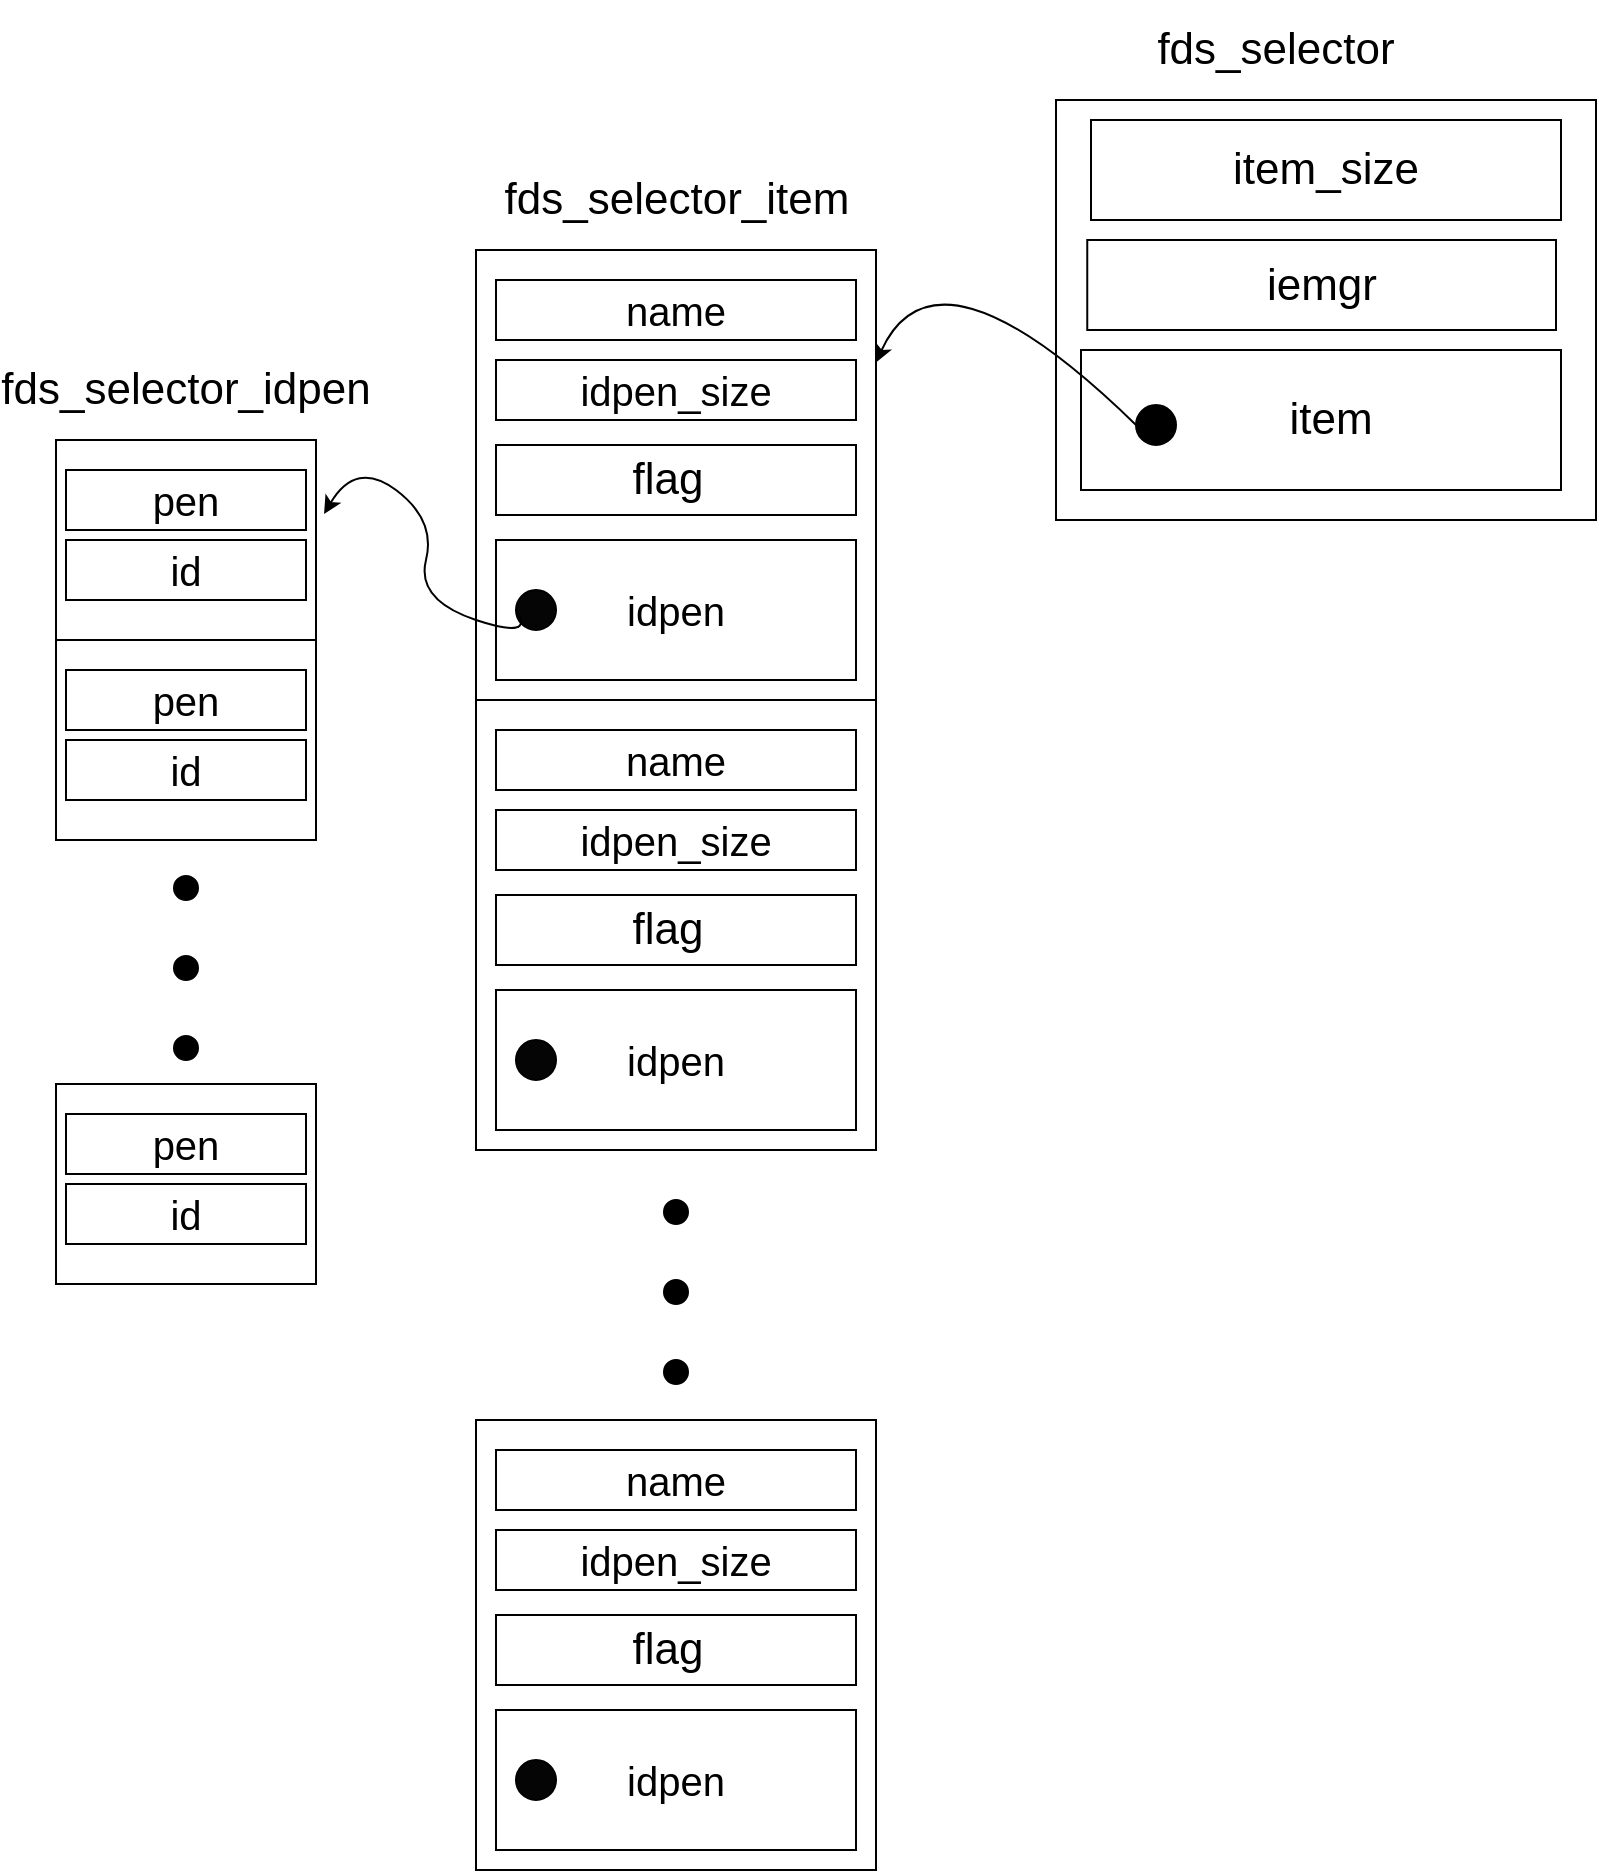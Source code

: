 <mxfile version="24.4.9" type="device">
  <diagram name="Page-1" id="6MisdiE591be4nH8-Z_b">
    <mxGraphModel dx="1914" dy="1142" grid="1" gridSize="10" guides="1" tooltips="1" connect="1" arrows="1" fold="1" page="1" pageScale="1" pageWidth="850" pageHeight="1100" math="0" shadow="0">
      <root>
        <mxCell id="0" />
        <mxCell id="1" parent="0" />
        <mxCell id="Lg3jNKxZTNO3hxB_RX_t-4" value="" style="rounded=0;whiteSpace=wrap;html=1;" parent="1" vertex="1">
          <mxGeometry x="540" y="180" width="270" height="210" as="geometry" />
        </mxCell>
        <mxCell id="Lg3jNKxZTNO3hxB_RX_t-5" value="&lt;font style=&quot;font-size: 22px;&quot;&gt;fds_selector&lt;br&gt;&lt;/font&gt;" style="text;html=1;align=center;verticalAlign=middle;whiteSpace=wrap;rounded=0;" parent="1" vertex="1">
          <mxGeometry x="545" y="130" width="210" height="50" as="geometry" />
        </mxCell>
        <mxCell id="Lg3jNKxZTNO3hxB_RX_t-6" value="" style="rounded=0;whiteSpace=wrap;html=1;" parent="1" vertex="1">
          <mxGeometry x="557.5" y="190" width="235" height="50" as="geometry" />
        </mxCell>
        <mxCell id="Lg3jNKxZTNO3hxB_RX_t-9" value="&lt;font style=&quot;font-size: 22px;&quot;&gt;item_size&lt;/font&gt;" style="text;html=1;align=center;verticalAlign=middle;whiteSpace=wrap;rounded=0;" parent="1" vertex="1">
          <mxGeometry x="565" y="200" width="220" height="30" as="geometry" />
        </mxCell>
        <mxCell id="Lg3jNKxZTNO3hxB_RX_t-11" value="" style="rounded=0;whiteSpace=wrap;html=1;" parent="1" vertex="1">
          <mxGeometry x="552.5" y="305" width="240" height="70" as="geometry" />
        </mxCell>
        <mxCell id="Lg3jNKxZTNO3hxB_RX_t-12" value="&lt;font style=&quot;font-size: 22px;&quot;&gt;item&lt;/font&gt;" style="text;html=1;align=center;verticalAlign=middle;whiteSpace=wrap;rounded=0;" parent="1" vertex="1">
          <mxGeometry x="600" y="325" width="155" height="30" as="geometry" />
        </mxCell>
        <mxCell id="Lg3jNKxZTNO3hxB_RX_t-13" value="" style="ellipse;whiteSpace=wrap;html=1;aspect=fixed;fillColor=#000000;" parent="1" vertex="1">
          <mxGeometry x="580" y="332.5" width="20" height="20" as="geometry" />
        </mxCell>
        <mxCell id="Lg3jNKxZTNO3hxB_RX_t-14" value="" style="rounded=0;whiteSpace=wrap;html=1;" parent="1" vertex="1">
          <mxGeometry x="250" y="255" width="200" height="225" as="geometry" />
        </mxCell>
        <mxCell id="Lg3jNKxZTNO3hxB_RX_t-16" value="" style="curved=1;endArrow=classic;html=1;rounded=0;exitX=0;exitY=0.5;exitDx=0;exitDy=0;entryX=1;entryY=0.25;entryDx=0;entryDy=0;" parent="1" source="Lg3jNKxZTNO3hxB_RX_t-13" target="Lg3jNKxZTNO3hxB_RX_t-14" edge="1">
          <mxGeometry width="50" height="50" relative="1" as="geometry">
            <mxPoint x="480" y="295" as="sourcePoint" />
            <mxPoint x="530" y="245" as="targetPoint" />
            <Array as="points">
              <mxPoint x="480" y="245" />
            </Array>
          </mxGeometry>
        </mxCell>
        <mxCell id="Lg3jNKxZTNO3hxB_RX_t-17" value="" style="rounded=0;whiteSpace=wrap;html=1;" parent="1" vertex="1">
          <mxGeometry x="260" y="270" width="180" height="30" as="geometry" />
        </mxCell>
        <mxCell id="Lg3jNKxZTNO3hxB_RX_t-18" value="&lt;font style=&quot;font-size: 20px;&quot;&gt;name&lt;/font&gt;" style="text;html=1;align=center;verticalAlign=middle;whiteSpace=wrap;rounded=0;" parent="1" vertex="1">
          <mxGeometry x="320" y="270" width="60" height="30" as="geometry" />
        </mxCell>
        <mxCell id="Lg3jNKxZTNO3hxB_RX_t-19" value="&lt;font style=&quot;font-size: 20px;&quot;&gt;idpen_size&lt;/font&gt;" style="rounded=0;whiteSpace=wrap;html=1;" parent="1" vertex="1">
          <mxGeometry x="260" y="310" width="180" height="30" as="geometry" />
        </mxCell>
        <mxCell id="Lg3jNKxZTNO3hxB_RX_t-23" value="&lt;font style=&quot;font-size: 20px;&quot;&gt;idpen&lt;/font&gt;" style="rounded=0;whiteSpace=wrap;html=1;" parent="1" vertex="1">
          <mxGeometry x="260" y="400" width="180" height="70" as="geometry" />
        </mxCell>
        <mxCell id="Lg3jNKxZTNO3hxB_RX_t-34" value="" style="ellipse;whiteSpace=wrap;html=1;aspect=fixed;fillColor=#000000;" parent="1" vertex="1">
          <mxGeometry x="344" y="730" width="12" height="12" as="geometry" />
        </mxCell>
        <mxCell id="Lg3jNKxZTNO3hxB_RX_t-35" value="" style="ellipse;whiteSpace=wrap;html=1;aspect=fixed;fillColor=#000000;" parent="1" vertex="1">
          <mxGeometry x="344" y="770" width="12" height="12" as="geometry" />
        </mxCell>
        <mxCell id="Lg3jNKxZTNO3hxB_RX_t-36" value="" style="ellipse;whiteSpace=wrap;html=1;aspect=fixed;fillColor=#000000;" parent="1" vertex="1">
          <mxGeometry x="344" y="810" width="12" height="12" as="geometry" />
        </mxCell>
        <mxCell id="Lg3jNKxZTNO3hxB_RX_t-40" value="" style="ellipse;whiteSpace=wrap;html=1;aspect=fixed;fillColor=#050505;" parent="1" vertex="1">
          <mxGeometry x="270" y="425" width="20" height="20" as="geometry" />
        </mxCell>
        <mxCell id="Lg3jNKxZTNO3hxB_RX_t-44" value="" style="rounded=0;whiteSpace=wrap;html=1;" parent="1" vertex="1">
          <mxGeometry x="40" y="350" width="130" height="100" as="geometry" />
        </mxCell>
        <mxCell id="Lg3jNKxZTNO3hxB_RX_t-45" value="&lt;font style=&quot;font-size: 22px;&quot;&gt;fds_selector_idpen&lt;/font&gt;" style="text;html=1;align=center;verticalAlign=middle;whiteSpace=wrap;rounded=0;" parent="1" vertex="1">
          <mxGeometry x="30" y="310" width="150" height="30" as="geometry" />
        </mxCell>
        <mxCell id="Lg3jNKxZTNO3hxB_RX_t-46" value="&lt;font style=&quot;font-size: 20px;&quot;&gt;pen&lt;/font&gt;" style="rounded=0;whiteSpace=wrap;html=1;" parent="1" vertex="1">
          <mxGeometry x="45" y="365" width="120" height="30" as="geometry" />
        </mxCell>
        <mxCell id="Lg3jNKxZTNO3hxB_RX_t-47" value="&lt;font style=&quot;font-size: 20px;&quot;&gt;id&lt;/font&gt;" style="rounded=0;whiteSpace=wrap;html=1;" parent="1" vertex="1">
          <mxGeometry x="45" y="400" width="120" height="30" as="geometry" />
        </mxCell>
        <mxCell id="Lg3jNKxZTNO3hxB_RX_t-48" value="" style="curved=1;endArrow=classic;html=1;rounded=0;exitX=0;exitY=0.5;exitDx=0;exitDy=0;entryX=1.031;entryY=0.37;entryDx=0;entryDy=0;entryPerimeter=0;" parent="1" source="Lg3jNKxZTNO3hxB_RX_t-40" target="Lg3jNKxZTNO3hxB_RX_t-44" edge="1">
          <mxGeometry width="50" height="50" relative="1" as="geometry">
            <mxPoint x="220" y="380" as="sourcePoint" />
            <mxPoint x="270" y="330" as="targetPoint" />
            <Array as="points">
              <mxPoint x="280" y="450" />
              <mxPoint x="220" y="430" />
              <mxPoint x="230" y="390" />
              <mxPoint x="190" y="360" />
            </Array>
          </mxGeometry>
        </mxCell>
        <mxCell id="Lg3jNKxZTNO3hxB_RX_t-49" value="" style="rounded=0;whiteSpace=wrap;html=1;" parent="1" vertex="1">
          <mxGeometry x="40" y="450" width="130" height="100" as="geometry" />
        </mxCell>
        <mxCell id="Lg3jNKxZTNO3hxB_RX_t-50" value="&lt;font style=&quot;font-size: 20px;&quot;&gt;pen&lt;/font&gt;" style="rounded=0;whiteSpace=wrap;html=1;" parent="1" vertex="1">
          <mxGeometry x="45" y="465" width="120" height="30" as="geometry" />
        </mxCell>
        <mxCell id="Lg3jNKxZTNO3hxB_RX_t-51" value="&lt;font style=&quot;font-size: 20px;&quot;&gt;id&lt;/font&gt;" style="rounded=0;whiteSpace=wrap;html=1;" parent="1" vertex="1">
          <mxGeometry x="45" y="500" width="120" height="30" as="geometry" />
        </mxCell>
        <mxCell id="Lg3jNKxZTNO3hxB_RX_t-52" value="" style="ellipse;whiteSpace=wrap;html=1;aspect=fixed;fillColor=#000000;" parent="1" vertex="1">
          <mxGeometry x="99" y="568" width="12" height="12" as="geometry" />
        </mxCell>
        <mxCell id="Lg3jNKxZTNO3hxB_RX_t-53" value="" style="ellipse;whiteSpace=wrap;html=1;aspect=fixed;fillColor=#000000;" parent="1" vertex="1">
          <mxGeometry x="99" y="608" width="12" height="12" as="geometry" />
        </mxCell>
        <mxCell id="Lg3jNKxZTNO3hxB_RX_t-54" value="" style="ellipse;whiteSpace=wrap;html=1;aspect=fixed;fillColor=#000000;" parent="1" vertex="1">
          <mxGeometry x="99" y="648" width="12" height="12" as="geometry" />
        </mxCell>
        <mxCell id="Lg3jNKxZTNO3hxB_RX_t-55" value="" style="rounded=0;whiteSpace=wrap;html=1;" parent="1" vertex="1">
          <mxGeometry x="40" y="672" width="130" height="100" as="geometry" />
        </mxCell>
        <mxCell id="Lg3jNKxZTNO3hxB_RX_t-56" value="&lt;font style=&quot;font-size: 20px;&quot;&gt;pen&lt;/font&gt;" style="rounded=0;whiteSpace=wrap;html=1;" parent="1" vertex="1">
          <mxGeometry x="45" y="687" width="120" height="30" as="geometry" />
        </mxCell>
        <mxCell id="Lg3jNKxZTNO3hxB_RX_t-57" value="&lt;font style=&quot;font-size: 20px;&quot;&gt;id&lt;/font&gt;" style="rounded=0;whiteSpace=wrap;html=1;" parent="1" vertex="1">
          <mxGeometry x="45" y="722" width="120" height="30" as="geometry" />
        </mxCell>
        <mxCell id="3e2BVFvacnclSS6ht_06-1" value="&lt;font style=&quot;font-size: 22px;&quot;&gt;fds_selector_item&lt;/font&gt;" style="text;html=1;align=center;verticalAlign=middle;resizable=0;points=[];autosize=1;strokeColor=none;fillColor=none;" vertex="1" parent="1">
          <mxGeometry x="250" y="210" width="200" height="40" as="geometry" />
        </mxCell>
        <mxCell id="3e2BVFvacnclSS6ht_06-2" value="" style="rounded=0;whiteSpace=wrap;html=1;" vertex="1" parent="1">
          <mxGeometry x="555.63" y="250" width="234.37" height="45" as="geometry" />
        </mxCell>
        <mxCell id="3e2BVFvacnclSS6ht_06-4" value="&lt;font style=&quot;font-size: 22px;&quot;&gt;iemgr&lt;/font&gt;" style="text;html=1;align=center;verticalAlign=middle;whiteSpace=wrap;rounded=0;" vertex="1" parent="1">
          <mxGeometry x="642.5" y="257.5" width="60" height="30" as="geometry" />
        </mxCell>
        <mxCell id="3e2BVFvacnclSS6ht_06-6" value="" style="rounded=0;whiteSpace=wrap;html=1;" vertex="1" parent="1">
          <mxGeometry x="260" y="352.5" width="180" height="35" as="geometry" />
        </mxCell>
        <mxCell id="3e2BVFvacnclSS6ht_06-7" value="&lt;font style=&quot;font-size: 22px;&quot;&gt;flag&lt;/font&gt;" style="text;html=1;align=center;verticalAlign=middle;whiteSpace=wrap;rounded=0;" vertex="1" parent="1">
          <mxGeometry x="316" y="355" width="60" height="30" as="geometry" />
        </mxCell>
        <mxCell id="3e2BVFvacnclSS6ht_06-8" value="" style="rounded=0;whiteSpace=wrap;html=1;" vertex="1" parent="1">
          <mxGeometry x="250" y="480" width="200" height="225" as="geometry" />
        </mxCell>
        <mxCell id="3e2BVFvacnclSS6ht_06-9" value="" style="rounded=0;whiteSpace=wrap;html=1;" vertex="1" parent="1">
          <mxGeometry x="260" y="495" width="180" height="30" as="geometry" />
        </mxCell>
        <mxCell id="3e2BVFvacnclSS6ht_06-10" value="&lt;font style=&quot;font-size: 20px;&quot;&gt;name&lt;/font&gt;" style="text;html=1;align=center;verticalAlign=middle;whiteSpace=wrap;rounded=0;" vertex="1" parent="1">
          <mxGeometry x="320" y="495" width="60" height="30" as="geometry" />
        </mxCell>
        <mxCell id="3e2BVFvacnclSS6ht_06-11" value="&lt;font style=&quot;font-size: 20px;&quot;&gt;idpen_size&lt;/font&gt;" style="rounded=0;whiteSpace=wrap;html=1;" vertex="1" parent="1">
          <mxGeometry x="260" y="535" width="180" height="30" as="geometry" />
        </mxCell>
        <mxCell id="3e2BVFvacnclSS6ht_06-12" value="&lt;font style=&quot;font-size: 20px;&quot;&gt;idpen&lt;/font&gt;" style="rounded=0;whiteSpace=wrap;html=1;" vertex="1" parent="1">
          <mxGeometry x="260" y="625" width="180" height="70" as="geometry" />
        </mxCell>
        <mxCell id="3e2BVFvacnclSS6ht_06-13" value="" style="ellipse;whiteSpace=wrap;html=1;aspect=fixed;fillColor=#050505;" vertex="1" parent="1">
          <mxGeometry x="270" y="650" width="20" height="20" as="geometry" />
        </mxCell>
        <mxCell id="3e2BVFvacnclSS6ht_06-14" value="" style="rounded=0;whiteSpace=wrap;html=1;" vertex="1" parent="1">
          <mxGeometry x="260" y="577.5" width="180" height="35" as="geometry" />
        </mxCell>
        <mxCell id="3e2BVFvacnclSS6ht_06-15" value="&lt;font style=&quot;font-size: 22px;&quot;&gt;flag&lt;/font&gt;" style="text;html=1;align=center;verticalAlign=middle;whiteSpace=wrap;rounded=0;" vertex="1" parent="1">
          <mxGeometry x="316" y="580" width="60" height="30" as="geometry" />
        </mxCell>
        <mxCell id="3e2BVFvacnclSS6ht_06-16" value="" style="rounded=0;whiteSpace=wrap;html=1;" vertex="1" parent="1">
          <mxGeometry x="250" y="840" width="200" height="225" as="geometry" />
        </mxCell>
        <mxCell id="3e2BVFvacnclSS6ht_06-17" value="" style="rounded=0;whiteSpace=wrap;html=1;" vertex="1" parent="1">
          <mxGeometry x="260" y="855" width="180" height="30" as="geometry" />
        </mxCell>
        <mxCell id="3e2BVFvacnclSS6ht_06-18" value="&lt;font style=&quot;font-size: 20px;&quot;&gt;name&lt;/font&gt;" style="text;html=1;align=center;verticalAlign=middle;whiteSpace=wrap;rounded=0;" vertex="1" parent="1">
          <mxGeometry x="320" y="855" width="60" height="30" as="geometry" />
        </mxCell>
        <mxCell id="3e2BVFvacnclSS6ht_06-19" value="&lt;font style=&quot;font-size: 20px;&quot;&gt;idpen_size&lt;/font&gt;" style="rounded=0;whiteSpace=wrap;html=1;" vertex="1" parent="1">
          <mxGeometry x="260" y="895" width="180" height="30" as="geometry" />
        </mxCell>
        <mxCell id="3e2BVFvacnclSS6ht_06-20" value="&lt;font style=&quot;font-size: 20px;&quot;&gt;idpen&lt;/font&gt;" style="rounded=0;whiteSpace=wrap;html=1;" vertex="1" parent="1">
          <mxGeometry x="260" y="985" width="180" height="70" as="geometry" />
        </mxCell>
        <mxCell id="3e2BVFvacnclSS6ht_06-21" value="" style="ellipse;whiteSpace=wrap;html=1;aspect=fixed;fillColor=#050505;" vertex="1" parent="1">
          <mxGeometry x="270" y="1010" width="20" height="20" as="geometry" />
        </mxCell>
        <mxCell id="3e2BVFvacnclSS6ht_06-22" value="" style="rounded=0;whiteSpace=wrap;html=1;" vertex="1" parent="1">
          <mxGeometry x="260" y="937.5" width="180" height="35" as="geometry" />
        </mxCell>
        <mxCell id="3e2BVFvacnclSS6ht_06-23" value="&lt;font style=&quot;font-size: 22px;&quot;&gt;flag&lt;/font&gt;" style="text;html=1;align=center;verticalAlign=middle;whiteSpace=wrap;rounded=0;" vertex="1" parent="1">
          <mxGeometry x="316" y="940" width="60" height="30" as="geometry" />
        </mxCell>
      </root>
    </mxGraphModel>
  </diagram>
</mxfile>
